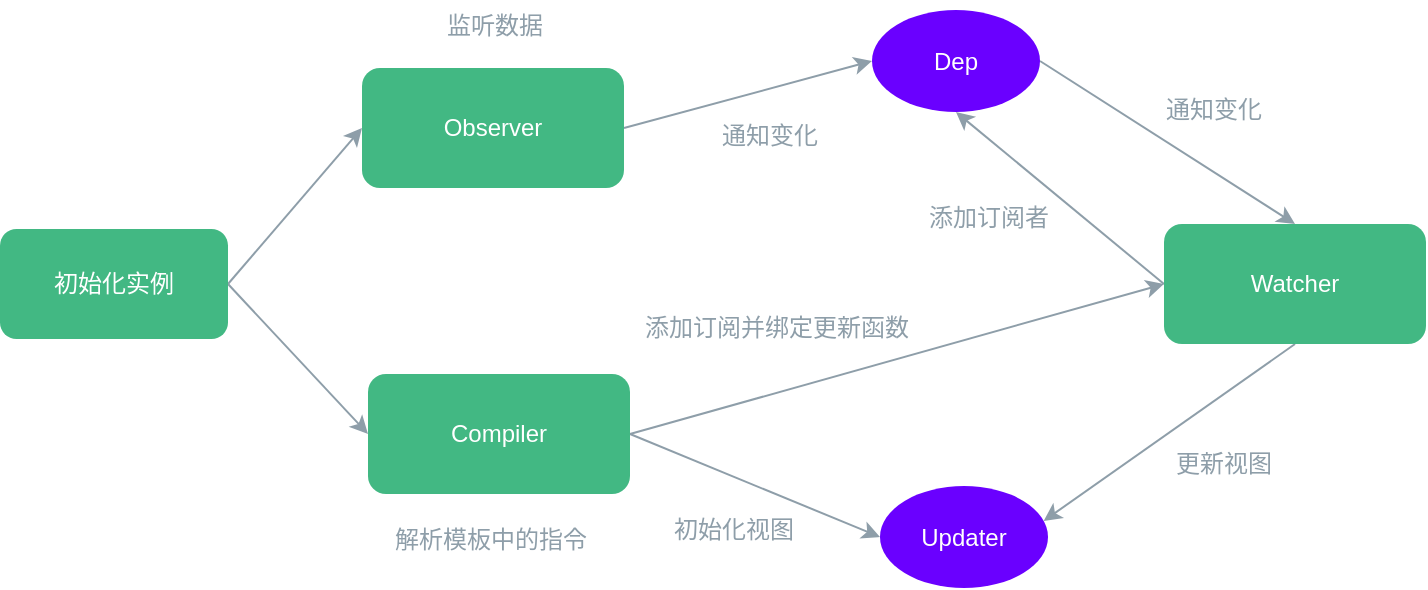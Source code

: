 <mxfile scale="4" border="0">
    <diagram id="7RzhvYy1BGPBhjzOFSrM" name="第 1 页">
        <mxGraphModel dx="647" dy="519" grid="0" gridSize="10" guides="1" tooltips="1" connect="1" arrows="1" fold="1" page="1" pageScale="1" pageWidth="827" pageHeight="1169" background="none" math="0" shadow="0">
            <root>
                <mxCell id="0"/>
                <mxCell id="1" parent="0"/>
                <mxCell id="8" style="edgeStyle=none;html=1;exitX=1;exitY=0.5;exitDx=0;exitDy=0;entryX=0;entryY=0.5;entryDx=0;entryDy=0;fillColor=#d0cee2;strokeColor=#8E9EA9;" parent="1" source="28" target="3" edge="1">
                    <mxGeometry relative="1" as="geometry">
                        <mxPoint x="122" y="124" as="sourcePoint"/>
                    </mxGeometry>
                </mxCell>
                <mxCell id="9" style="edgeStyle=none;html=1;entryX=0;entryY=0.5;entryDx=0;entryDy=0;fillColor=#647687;strokeColor=#8E9EA9;exitX=1;exitY=0.5;exitDx=0;exitDy=0;" parent="1" source="28" target="4" edge="1">
                    <mxGeometry relative="1" as="geometry">
                        <mxPoint x="134" y="192" as="sourcePoint"/>
                    </mxGeometry>
                </mxCell>
                <mxCell id="10" style="edgeStyle=none;html=1;exitX=1;exitY=0.5;exitDx=0;exitDy=0;entryX=0;entryY=0.5;entryDx=0;entryDy=0;fillColor=#647687;strokeColor=#8E9EA9;" parent="1" source="3" target="5" edge="1">
                    <mxGeometry relative="1" as="geometry"/>
                </mxCell>
                <mxCell id="3" value="Observer" style="rounded=1;whiteSpace=wrap;html=1;fillColor=#42B883;fontColor=#ffffff;strokeColor=none;" parent="1" vertex="1">
                    <mxGeometry x="194" y="46" width="131" height="60" as="geometry"/>
                </mxCell>
                <mxCell id="11" style="edgeStyle=none;html=1;exitX=1;exitY=0.5;exitDx=0;exitDy=0;entryX=0;entryY=0.5;entryDx=0;entryDy=0;fillColor=#647687;strokeColor=#8E9EA9;" parent="1" source="4" target="6" edge="1">
                    <mxGeometry relative="1" as="geometry"/>
                </mxCell>
                <mxCell id="15" style="edgeStyle=none;html=1;exitX=1;exitY=0.5;exitDx=0;exitDy=0;entryX=0;entryY=0.5;entryDx=0;entryDy=0;fillColor=#647687;strokeColor=#8E9EA9;" parent="1" source="4" target="7" edge="1">
                    <mxGeometry relative="1" as="geometry"/>
                </mxCell>
                <mxCell id="4" value="Compiler" style="rounded=1;whiteSpace=wrap;html=1;fillColor=#42B883;fontColor=#ffffff;strokeColor=none;" parent="1" vertex="1">
                    <mxGeometry x="197" y="199" width="131" height="60" as="geometry"/>
                </mxCell>
                <mxCell id="12" style="edgeStyle=none;html=1;exitX=1;exitY=0.5;exitDx=0;exitDy=0;entryX=0.5;entryY=0;entryDx=0;entryDy=0;fillColor=#647687;strokeColor=#8E9EA9;" parent="1" source="5" target="7" edge="1">
                    <mxGeometry relative="1" as="geometry"/>
                </mxCell>
                <mxCell id="5" value="Dep" style="ellipse;whiteSpace=wrap;html=1;fillColor=#6a00ff;fontColor=#ffffff;strokeColor=none;" parent="1" vertex="1">
                    <mxGeometry x="449" y="17" width="84" height="51" as="geometry"/>
                </mxCell>
                <mxCell id="6" value="Updater" style="ellipse;whiteSpace=wrap;html=1;fillColor=#6a00ff;fontColor=#ffffff;strokeColor=none;" parent="1" vertex="1">
                    <mxGeometry x="453" y="255" width="84" height="51" as="geometry"/>
                </mxCell>
                <mxCell id="13" style="edgeStyle=none;html=1;exitX=0.5;exitY=1;exitDx=0;exitDy=0;entryX=0.974;entryY=0.343;entryDx=0;entryDy=0;entryPerimeter=0;fillColor=#647687;strokeColor=#8E9EA9;" parent="1" source="7" target="6" edge="1">
                    <mxGeometry relative="1" as="geometry"/>
                </mxCell>
                <mxCell id="14" style="edgeStyle=none;html=1;exitX=0;exitY=0.5;exitDx=0;exitDy=0;entryX=0.5;entryY=1;entryDx=0;entryDy=0;fillColor=#647687;strokeColor=#8E9EA9;" parent="1" source="7" target="5" edge="1">
                    <mxGeometry relative="1" as="geometry"/>
                </mxCell>
                <mxCell id="7" value="Watcher" style="rounded=1;whiteSpace=wrap;html=1;fillColor=#42B883;fontColor=#ffffff;strokeColor=none;" parent="1" vertex="1">
                    <mxGeometry x="595" y="124" width="131" height="60" as="geometry"/>
                </mxCell>
                <mxCell id="16" value="&lt;span style=&quot;&quot;&gt;监听数据&lt;/span&gt;" style="text;html=1;align=center;verticalAlign=middle;resizable=0;points=[];autosize=1;strokeColor=none;fillColor=none;fontColor=#8e9ea9;" parent="1" vertex="1">
                    <mxGeometry x="226.5" y="12" width="66" height="26" as="geometry"/>
                </mxCell>
                <mxCell id="17" value="&lt;span style=&quot;&quot;&gt;解析模板中的指令&lt;/span&gt;" style="text;html=1;align=center;verticalAlign=middle;resizable=0;points=[];autosize=1;strokeColor=none;fillColor=none;fontColor=#8e9ea9;" parent="1" vertex="1">
                    <mxGeometry x="201" y="269" width="114" height="26" as="geometry"/>
                </mxCell>
                <mxCell id="18" value="通知变化" style="text;strokeColor=none;align=center;fillColor=none;html=1;verticalAlign=middle;whiteSpace=wrap;rounded=0;fontColor=#8E9EA9;" parent="1" vertex="1">
                    <mxGeometry x="368" y="65" width="60" height="30" as="geometry"/>
                </mxCell>
                <mxCell id="19" value="通知变化" style="text;strokeColor=none;align=center;fillColor=none;html=1;verticalAlign=middle;whiteSpace=wrap;rounded=0;fontColor=#8E9EA9;" parent="1" vertex="1">
                    <mxGeometry x="590" y="52" width="60" height="30" as="geometry"/>
                </mxCell>
                <mxCell id="20" value="更新视图" style="text;strokeColor=none;align=center;fillColor=none;html=1;verticalAlign=middle;whiteSpace=wrap;rounded=0;fontColor=#8E9EA9;" parent="1" vertex="1">
                    <mxGeometry x="595" y="229" width="60" height="30" as="geometry"/>
                </mxCell>
                <mxCell id="21" value="添加订阅者" style="text;strokeColor=none;align=center;fillColor=none;html=1;verticalAlign=middle;whiteSpace=wrap;rounded=0;fontColor=#8E9EA9;" parent="1" vertex="1">
                    <mxGeometry x="469" y="106" width="77" height="30" as="geometry"/>
                </mxCell>
                <mxCell id="22" value="初始化视图" style="text;strokeColor=none;align=center;fillColor=none;html=1;verticalAlign=middle;whiteSpace=wrap;rounded=0;fontColor=#8E9EA9;" parent="1" vertex="1">
                    <mxGeometry x="346" y="262" width="67.5" height="30" as="geometry"/>
                </mxCell>
                <mxCell id="23" value="添加订阅并绑定更新函数" style="text;strokeColor=none;align=center;fillColor=none;html=1;verticalAlign=middle;whiteSpace=wrap;rounded=0;fontColor=#8E9EA9;" parent="1" vertex="1">
                    <mxGeometry x="334" y="161" width="135" height="30" as="geometry"/>
                </mxCell>
                <mxCell id="28" value="初始化实例" style="rounded=1;whiteSpace=wrap;html=1;fillColor=#42B883;fontColor=#ffffff;strokeColor=none;" parent="1" vertex="1">
                    <mxGeometry x="13" y="126.5" width="114" height="55" as="geometry"/>
                </mxCell>
            </root>
        </mxGraphModel>
    </diagram>
</mxfile>